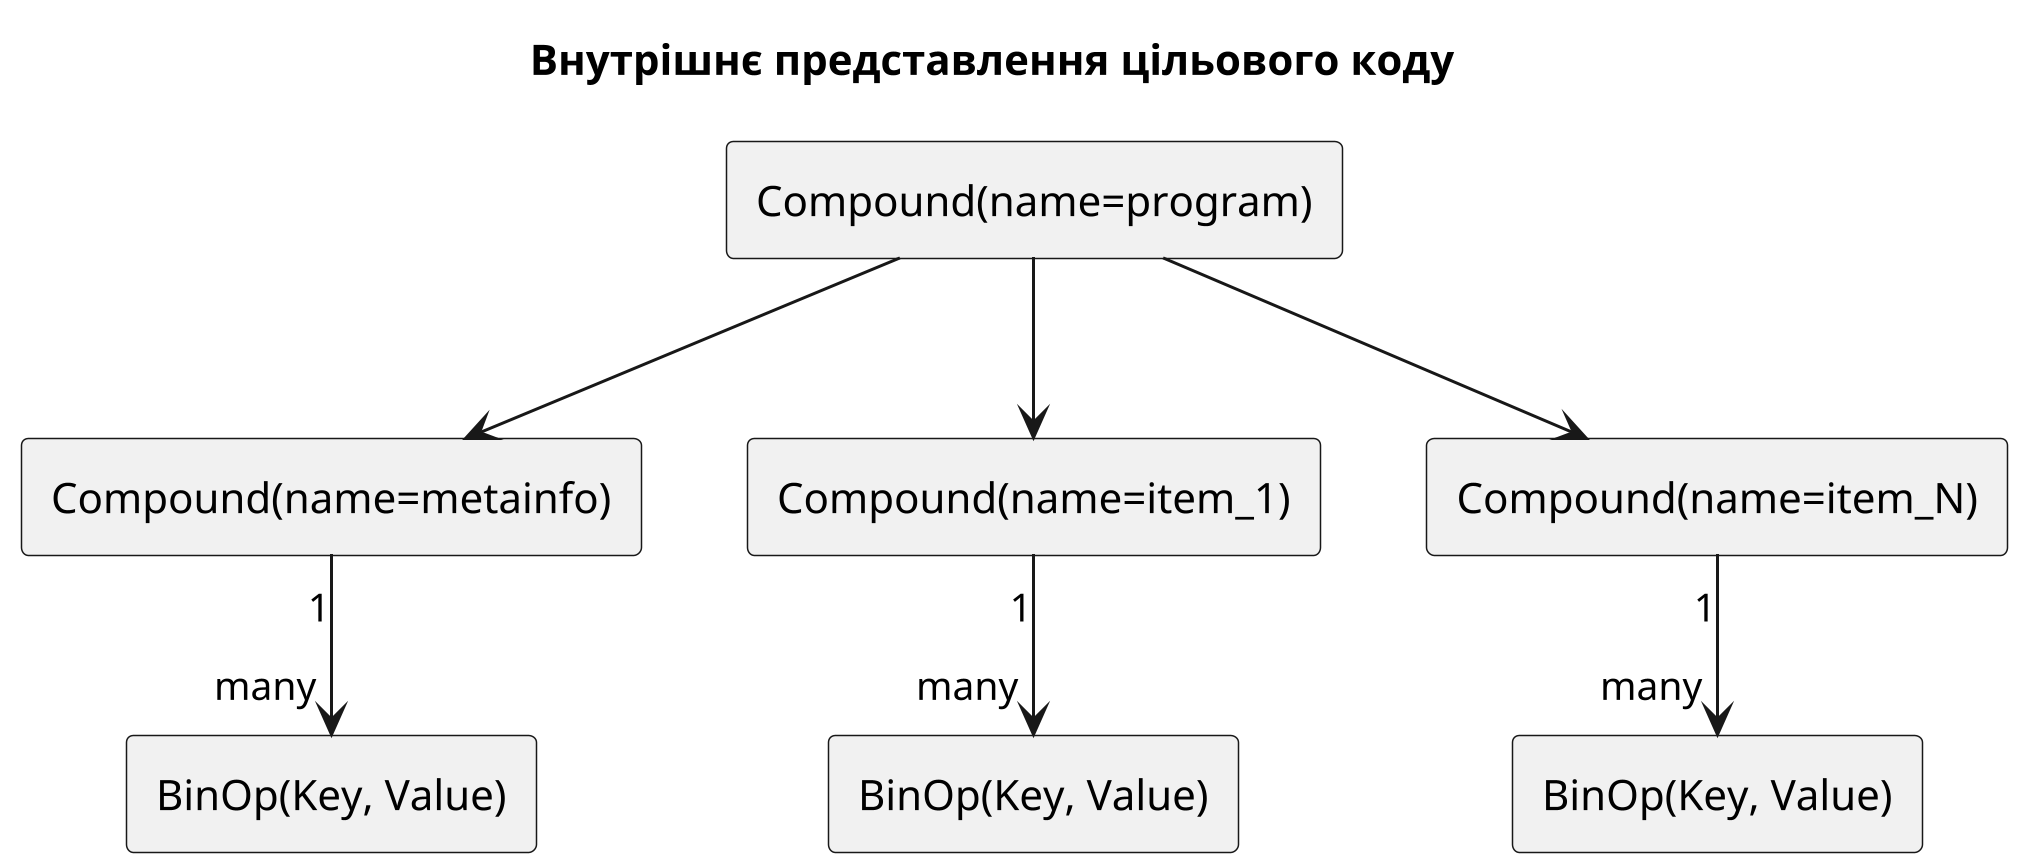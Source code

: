 @startuml Usecases
scale 3
title Внутрішнє представлення цільового коду


rectangle "Compound(name=program)" as program
rectangle "Compound(name=metainfo)" as metainfo
rectangle "Compound(name=item_1)" as item1
rectangle "Compound(name=item_N)" as itemN
rectangle "BinOp(Key, Value)" as binop0
rectangle "BinOp(Key, Value)" as binop1
rectangle "BinOp(Key, Value)" as binop2

program --> metainfo
program --> item1
program --> itemN
item1  "1" --> "many"  binop1
itemN "1" --> "many" binop2
metainfo "1" --> "many" binop0

@enduml